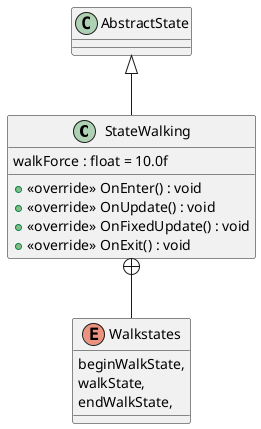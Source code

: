 @startuml
class StateWalking {
    walkForce : float = 10.0f
    + <<override>> OnEnter() : void
    + <<override>> OnUpdate() : void
    + <<override>> OnFixedUpdate() : void
    + <<override>> OnExit() : void
}
enum Walkstates {
    beginWalkState,
    walkState,
    endWalkState,
}
AbstractState <|-- StateWalking
StateWalking +-- Walkstates
@enduml
